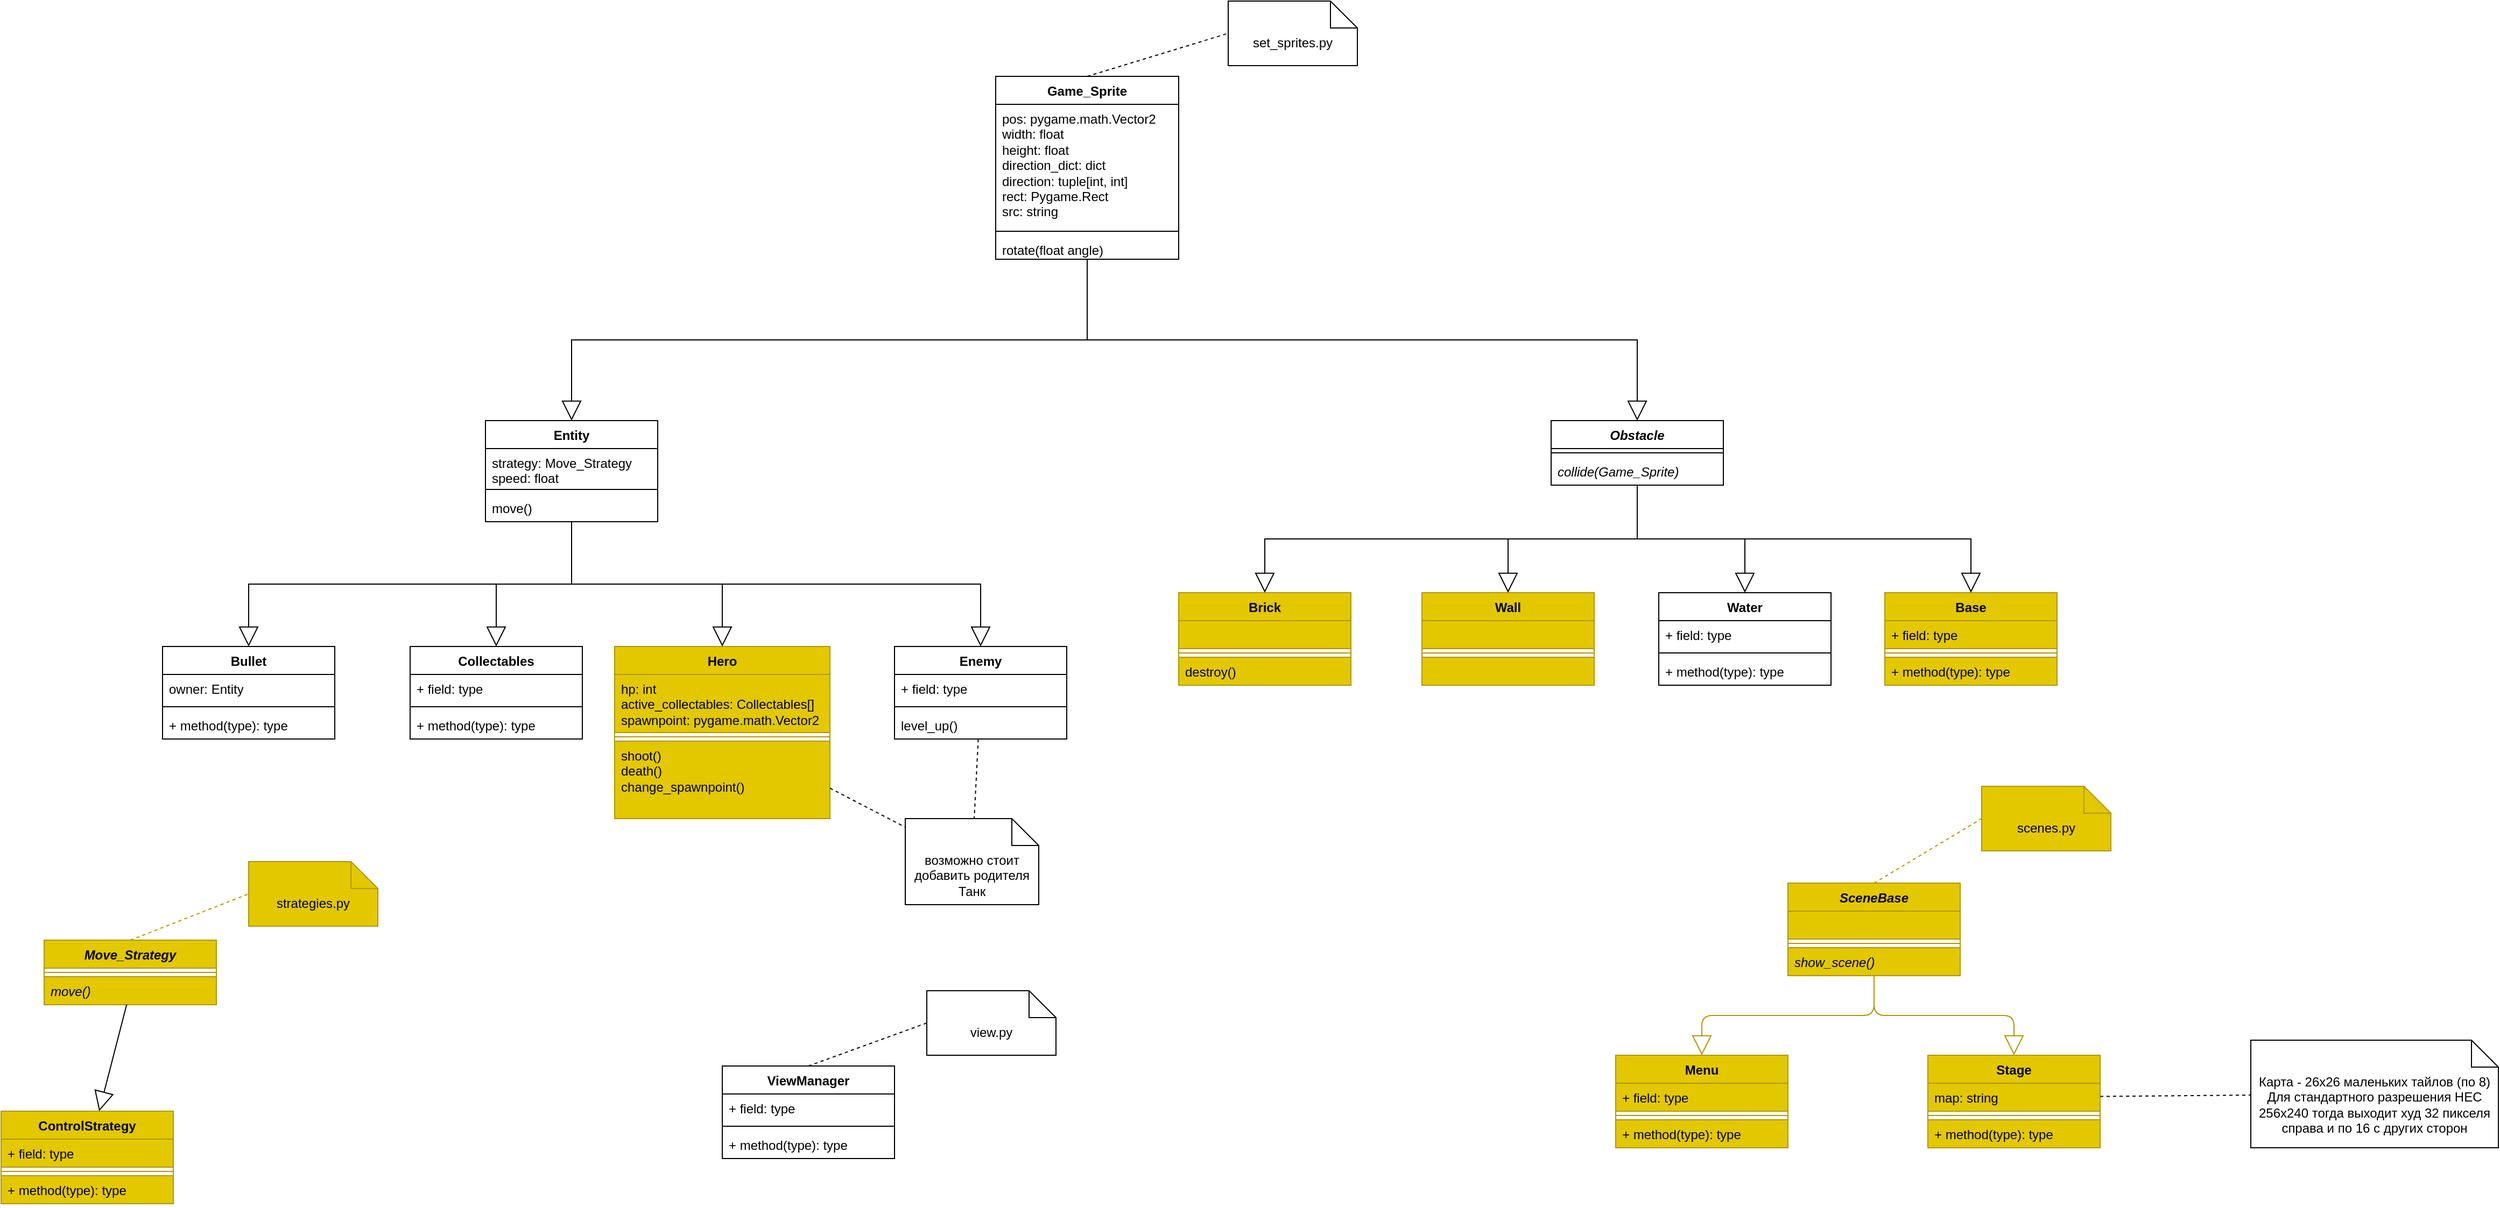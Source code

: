 <mxfile>
    <diagram name="Страница — 1" id="eL_AwrfxETXE9ANNwmeX">
        <mxGraphModel dx="1762" dy="519" grid="1" gridSize="10" guides="1" tooltips="1" connect="1" arrows="1" fold="1" page="1" pageScale="1" pageWidth="827" pageHeight="1169" math="0" shadow="0">
            <root>
                <mxCell id="0"/>
                <mxCell id="1" parent="0"/>
                <mxCell id="ZCTDzKZPOZG22ShxwnUD-1" value="Game_Sprite" style="swimlane;fontStyle=1;align=center;verticalAlign=top;childLayout=stackLayout;horizontal=1;startSize=26;horizontalStack=0;resizeParent=1;resizeParentMax=0;resizeLast=0;collapsible=1;marginBottom=0;whiteSpace=wrap;html=1;" parent="1" vertex="1">
                    <mxGeometry x="244" y="70" width="170" height="170" as="geometry"/>
                </mxCell>
                <mxCell id="ZCTDzKZPOZG22ShxwnUD-2" value="pos: pygame.math.Vector2&lt;br&gt;&lt;div&gt;width: float&lt;/div&gt;&lt;div&gt;height: float&lt;/div&gt;&lt;div&gt;direction_dict: dict&lt;br&gt;&lt;div&gt;direction: tuple[int, int]&lt;/div&gt;&lt;/div&gt;&lt;div&gt;rect: Pygame.Rect&lt;/div&gt;&lt;div&gt;src: string&lt;br&gt;&lt;/div&gt;" style="text;strokeColor=none;fillColor=none;align=left;verticalAlign=top;spacingLeft=4;spacingRight=4;overflow=hidden;rotatable=0;points=[[0,0.5],[1,0.5]];portConstraint=eastwest;whiteSpace=wrap;html=1;" parent="ZCTDzKZPOZG22ShxwnUD-1" vertex="1">
                    <mxGeometry y="26" width="170" height="114" as="geometry"/>
                </mxCell>
                <mxCell id="ZCTDzKZPOZG22ShxwnUD-3" value="" style="line;strokeWidth=1;fillColor=none;align=left;verticalAlign=middle;spacingTop=-1;spacingLeft=3;spacingRight=3;rotatable=0;labelPosition=right;points=[];portConstraint=eastwest;strokeColor=inherit;" parent="ZCTDzKZPOZG22ShxwnUD-1" vertex="1">
                    <mxGeometry y="140" width="170" height="8" as="geometry"/>
                </mxCell>
                <mxCell id="ZCTDzKZPOZG22ShxwnUD-4" value="&lt;div&gt;&lt;/div&gt;rotate(float angle)" style="text;strokeColor=none;fillColor=none;align=left;verticalAlign=top;spacingLeft=4;spacingRight=4;overflow=hidden;rotatable=0;points=[[0,0.5],[1,0.5]];portConstraint=eastwest;whiteSpace=wrap;html=1;" parent="ZCTDzKZPOZG22ShxwnUD-1" vertex="1">
                    <mxGeometry y="148" width="170" height="22" as="geometry"/>
                </mxCell>
                <mxCell id="ZCTDzKZPOZG22ShxwnUD-9" value="Hero" style="swimlane;fontStyle=1;align=center;verticalAlign=top;childLayout=stackLayout;horizontal=1;startSize=26;horizontalStack=0;resizeParent=1;resizeParentMax=0;resizeLast=0;collapsible=1;marginBottom=0;whiteSpace=wrap;html=1;fillColor=#e3c800;fontColor=#000000;strokeColor=#B09500;" parent="1" vertex="1">
                    <mxGeometry x="-110" y="600" width="200" height="160" as="geometry"/>
                </mxCell>
                <mxCell id="ZCTDzKZPOZG22ShxwnUD-10" value="hp: int&lt;div&gt;active_collectables: Collectables[]&lt;/div&gt;&lt;div&gt;spawnpoint: pygame.math.Vector2&lt;/div&gt;" style="text;strokeColor=#B09500;fillColor=#e3c800;align=left;verticalAlign=top;spacingLeft=4;spacingRight=4;overflow=hidden;rotatable=0;points=[[0,0.5],[1,0.5]];portConstraint=eastwest;whiteSpace=wrap;html=1;fontColor=#000000;" parent="ZCTDzKZPOZG22ShxwnUD-9" vertex="1">
                    <mxGeometry y="26" width="200" height="54" as="geometry"/>
                </mxCell>
                <mxCell id="ZCTDzKZPOZG22ShxwnUD-11" value="" style="line;strokeWidth=1;fillColor=#e3c800;align=left;verticalAlign=middle;spacingTop=-1;spacingLeft=3;spacingRight=3;rotatable=0;labelPosition=right;points=[];portConstraint=eastwest;strokeColor=#B09500;fontColor=#000000;" parent="ZCTDzKZPOZG22ShxwnUD-9" vertex="1">
                    <mxGeometry y="80" width="200" height="8" as="geometry"/>
                </mxCell>
                <mxCell id="ZCTDzKZPOZG22ShxwnUD-12" value="shoot()&lt;div&gt;death()&lt;br&gt;change_spawnpoint()&lt;/div&gt;" style="text;strokeColor=#B09500;fillColor=#e3c800;align=left;verticalAlign=top;spacingLeft=4;spacingRight=4;overflow=hidden;rotatable=0;points=[[0,0.5],[1,0.5]];portConstraint=eastwest;whiteSpace=wrap;html=1;fontColor=#000000;" parent="ZCTDzKZPOZG22ShxwnUD-9" vertex="1">
                    <mxGeometry y="88" width="200" height="72" as="geometry"/>
                </mxCell>
                <mxCell id="ZCTDzKZPOZG22ShxwnUD-13" value="Entity" style="swimlane;fontStyle=1;align=center;verticalAlign=top;childLayout=stackLayout;horizontal=1;startSize=26;horizontalStack=0;resizeParent=1;resizeParentMax=0;resizeLast=0;collapsible=1;marginBottom=0;whiteSpace=wrap;html=1;" parent="1" vertex="1">
                    <mxGeometry x="-230" y="390" width="160" height="94" as="geometry"/>
                </mxCell>
                <mxCell id="ZCTDzKZPOZG22ShxwnUD-14" value="strategy: Move_Strategy&lt;br&gt;&lt;div&gt;&lt;div&gt;speed: float&lt;/div&gt;&lt;/div&gt;" style="text;strokeColor=none;fillColor=none;align=left;verticalAlign=top;spacingLeft=4;spacingRight=4;overflow=hidden;rotatable=0;points=[[0,0.5],[1,0.5]];portConstraint=eastwest;whiteSpace=wrap;html=1;" parent="ZCTDzKZPOZG22ShxwnUD-13" vertex="1">
                    <mxGeometry y="26" width="160" height="34" as="geometry"/>
                </mxCell>
                <mxCell id="ZCTDzKZPOZG22ShxwnUD-15" value="" style="line;strokeWidth=1;fillColor=none;align=left;verticalAlign=middle;spacingTop=-1;spacingLeft=3;spacingRight=3;rotatable=0;labelPosition=right;points=[];portConstraint=eastwest;strokeColor=inherit;" parent="ZCTDzKZPOZG22ShxwnUD-13" vertex="1">
                    <mxGeometry y="60" width="160" height="8" as="geometry"/>
                </mxCell>
                <mxCell id="ZCTDzKZPOZG22ShxwnUD-16" value="move()" style="text;strokeColor=none;fillColor=none;align=left;verticalAlign=top;spacingLeft=4;spacingRight=4;overflow=hidden;rotatable=0;points=[[0,0.5],[1,0.5]];portConstraint=eastwest;whiteSpace=wrap;html=1;" parent="ZCTDzKZPOZG22ShxwnUD-13" vertex="1">
                    <mxGeometry y="68" width="160" height="26" as="geometry"/>
                </mxCell>
                <mxCell id="ZCTDzKZPOZG22ShxwnUD-17" value="" style="endArrow=block;endSize=16;endFill=0;html=1;rounded=0;edgeStyle=elbowEdgeStyle;elbow=vertical;" parent="1" source="ZCTDzKZPOZG22ShxwnUD-4" target="ZCTDzKZPOZG22ShxwnUD-13" edge="1">
                    <mxGeometry width="160" relative="1" as="geometry">
                        <mxPoint x="330" y="300" as="sourcePoint"/>
                        <mxPoint x="490" y="300" as="targetPoint"/>
                    </mxGeometry>
                </mxCell>
                <mxCell id="ZCTDzKZPOZG22ShxwnUD-18" value="Enemy" style="swimlane;fontStyle=1;align=center;verticalAlign=top;childLayout=stackLayout;horizontal=1;startSize=26;horizontalStack=0;resizeParent=1;resizeParentMax=0;resizeLast=0;collapsible=1;marginBottom=0;whiteSpace=wrap;html=1;swimlaneLine=1;" parent="1" vertex="1">
                    <mxGeometry x="150" y="600" width="160" height="86" as="geometry"/>
                </mxCell>
                <mxCell id="ZCTDzKZPOZG22ShxwnUD-19" value="+ field: type" style="text;strokeColor=none;fillColor=none;align=left;verticalAlign=top;spacingLeft=4;spacingRight=4;overflow=hidden;rotatable=0;points=[[0,0.5],[1,0.5]];portConstraint=eastwest;whiteSpace=wrap;html=1;" parent="ZCTDzKZPOZG22ShxwnUD-18" vertex="1">
                    <mxGeometry y="26" width="160" height="26" as="geometry"/>
                </mxCell>
                <mxCell id="ZCTDzKZPOZG22ShxwnUD-20" value="" style="line;strokeWidth=1;fillColor=none;align=left;verticalAlign=middle;spacingTop=-1;spacingLeft=3;spacingRight=3;rotatable=0;labelPosition=right;points=[];portConstraint=eastwest;strokeColor=inherit;" parent="ZCTDzKZPOZG22ShxwnUD-18" vertex="1">
                    <mxGeometry y="52" width="160" height="8" as="geometry"/>
                </mxCell>
                <mxCell id="ZCTDzKZPOZG22ShxwnUD-21" value="level_up()" style="text;strokeColor=none;fillColor=none;align=left;verticalAlign=top;spacingLeft=4;spacingRight=4;overflow=hidden;rotatable=0;points=[[0,0.5],[1,0.5]];portConstraint=eastwest;whiteSpace=wrap;html=1;" parent="ZCTDzKZPOZG22ShxwnUD-18" vertex="1">
                    <mxGeometry y="60" width="160" height="26" as="geometry"/>
                </mxCell>
                <mxCell id="ZCTDzKZPOZG22ShxwnUD-22" value="" style="endArrow=block;endSize=16;endFill=0;html=1;rounded=0;edgeStyle=elbowEdgeStyle;elbow=vertical;" parent="1" source="ZCTDzKZPOZG22ShxwnUD-16" target="ZCTDzKZPOZG22ShxwnUD-9" edge="1">
                    <mxGeometry width="160" relative="1" as="geometry">
                        <mxPoint x="330" y="370" as="sourcePoint"/>
                        <mxPoint x="490" y="370" as="targetPoint"/>
                    </mxGeometry>
                </mxCell>
                <mxCell id="ZCTDzKZPOZG22ShxwnUD-23" value="" style="endArrow=block;endSize=16;endFill=0;html=1;rounded=0;edgeStyle=elbowEdgeStyle;elbow=vertical;" parent="1" source="ZCTDzKZPOZG22ShxwnUD-16" target="ZCTDzKZPOZG22ShxwnUD-18" edge="1">
                    <mxGeometry width="160" relative="1" as="geometry">
                        <mxPoint x="330" y="370" as="sourcePoint"/>
                        <mxPoint x="490" y="370" as="targetPoint"/>
                    </mxGeometry>
                </mxCell>
                <mxCell id="ZCTDzKZPOZG22ShxwnUD-24" value="&lt;i&gt;Obstacle&lt;/i&gt;" style="swimlane;fontStyle=1;align=center;verticalAlign=top;childLayout=stackLayout;horizontal=1;startSize=26;horizontalStack=0;resizeParent=1;resizeParentMax=0;resizeLast=0;collapsible=1;marginBottom=0;whiteSpace=wrap;html=1;" parent="1" vertex="1">
                    <mxGeometry x="760" y="390" width="160" height="60" as="geometry"/>
                </mxCell>
                <mxCell id="ZCTDzKZPOZG22ShxwnUD-26" value="" style="line;strokeWidth=1;fillColor=none;align=left;verticalAlign=middle;spacingTop=-1;spacingLeft=3;spacingRight=3;rotatable=0;labelPosition=right;points=[];portConstraint=eastwest;strokeColor=inherit;" parent="ZCTDzKZPOZG22ShxwnUD-24" vertex="1">
                    <mxGeometry y="26" width="160" height="8" as="geometry"/>
                </mxCell>
                <mxCell id="ZCTDzKZPOZG22ShxwnUD-27" value="&lt;i&gt;collide(Game_Sprite)&lt;/i&gt;" style="text;strokeColor=none;fillColor=none;align=left;verticalAlign=top;spacingLeft=4;spacingRight=4;overflow=hidden;rotatable=0;points=[[0,0.5],[1,0.5]];portConstraint=eastwest;whiteSpace=wrap;html=1;" parent="ZCTDzKZPOZG22ShxwnUD-24" vertex="1">
                    <mxGeometry y="34" width="160" height="26" as="geometry"/>
                </mxCell>
                <mxCell id="ZCTDzKZPOZG22ShxwnUD-28" value="" style="endArrow=block;endSize=16;endFill=0;html=1;rounded=0;edgeStyle=elbowEdgeStyle;elbow=vertical;" parent="1" source="ZCTDzKZPOZG22ShxwnUD-4" target="ZCTDzKZPOZG22ShxwnUD-24" edge="1">
                    <mxGeometry width="160" relative="1" as="geometry">
                        <mxPoint x="330" y="370" as="sourcePoint"/>
                        <mxPoint x="830" y="420" as="targetPoint"/>
                    </mxGeometry>
                </mxCell>
                <mxCell id="ZCTDzKZPOZG22ShxwnUD-29" value="Bullet" style="swimlane;fontStyle=1;align=center;verticalAlign=top;childLayout=stackLayout;horizontal=1;startSize=26;horizontalStack=0;resizeParent=1;resizeParentMax=0;resizeLast=0;collapsible=1;marginBottom=0;whiteSpace=wrap;html=1;" parent="1" vertex="1">
                    <mxGeometry x="-530" y="600" width="160" height="86" as="geometry"/>
                </mxCell>
                <mxCell id="ZCTDzKZPOZG22ShxwnUD-30" value="owner: Entity" style="text;strokeColor=none;fillColor=none;align=left;verticalAlign=top;spacingLeft=4;spacingRight=4;overflow=hidden;rotatable=0;points=[[0,0.5],[1,0.5]];portConstraint=eastwest;whiteSpace=wrap;html=1;" parent="ZCTDzKZPOZG22ShxwnUD-29" vertex="1">
                    <mxGeometry y="26" width="160" height="26" as="geometry"/>
                </mxCell>
                <mxCell id="ZCTDzKZPOZG22ShxwnUD-31" value="" style="line;strokeWidth=1;fillColor=none;align=left;verticalAlign=middle;spacingTop=-1;spacingLeft=3;spacingRight=3;rotatable=0;labelPosition=right;points=[];portConstraint=eastwest;strokeColor=inherit;" parent="ZCTDzKZPOZG22ShxwnUD-29" vertex="1">
                    <mxGeometry y="52" width="160" height="8" as="geometry"/>
                </mxCell>
                <mxCell id="ZCTDzKZPOZG22ShxwnUD-32" value="+ method(type): type" style="text;strokeColor=none;fillColor=none;align=left;verticalAlign=top;spacingLeft=4;spacingRight=4;overflow=hidden;rotatable=0;points=[[0,0.5],[1,0.5]];portConstraint=eastwest;whiteSpace=wrap;html=1;" parent="ZCTDzKZPOZG22ShxwnUD-29" vertex="1">
                    <mxGeometry y="60" width="160" height="26" as="geometry"/>
                </mxCell>
                <mxCell id="ZCTDzKZPOZG22ShxwnUD-34" value="Brick" style="swimlane;fontStyle=1;align=center;verticalAlign=top;childLayout=stackLayout;horizontal=1;startSize=26;horizontalStack=0;resizeParent=1;resizeParentMax=0;resizeLast=0;collapsible=1;marginBottom=0;whiteSpace=wrap;html=1;fillColor=#e3c800;fontColor=#000000;strokeColor=#B09500;" parent="1" vertex="1">
                    <mxGeometry x="414" y="550" width="160" height="86" as="geometry"/>
                </mxCell>
                <mxCell id="ZCTDzKZPOZG22ShxwnUD-35" value="" style="text;strokeColor=#B09500;fillColor=#e3c800;align=left;verticalAlign=top;spacingLeft=4;spacingRight=4;overflow=hidden;rotatable=0;points=[[0,0.5],[1,0.5]];portConstraint=eastwest;whiteSpace=wrap;html=1;fontColor=#000000;" parent="ZCTDzKZPOZG22ShxwnUD-34" vertex="1">
                    <mxGeometry y="26" width="160" height="26" as="geometry"/>
                </mxCell>
                <mxCell id="ZCTDzKZPOZG22ShxwnUD-36" value="" style="line;strokeWidth=1;fillColor=#e3c800;align=left;verticalAlign=middle;spacingTop=-1;spacingLeft=3;spacingRight=3;rotatable=0;labelPosition=right;points=[];portConstraint=eastwest;strokeColor=#B09500;fontColor=#000000;" parent="ZCTDzKZPOZG22ShxwnUD-34" vertex="1">
                    <mxGeometry y="52" width="160" height="8" as="geometry"/>
                </mxCell>
                <mxCell id="ZCTDzKZPOZG22ShxwnUD-37" value="destroy()" style="text;strokeColor=#B09500;fillColor=#e3c800;align=left;verticalAlign=top;spacingLeft=4;spacingRight=4;overflow=hidden;rotatable=0;points=[[0,0.5],[1,0.5]];portConstraint=eastwest;whiteSpace=wrap;html=1;fontColor=#000000;" parent="ZCTDzKZPOZG22ShxwnUD-34" vertex="1">
                    <mxGeometry y="60" width="160" height="26" as="geometry"/>
                </mxCell>
                <mxCell id="ZCTDzKZPOZG22ShxwnUD-38" value="Wall" style="swimlane;fontStyle=1;align=center;verticalAlign=top;childLayout=stackLayout;horizontal=1;startSize=26;horizontalStack=0;resizeParent=1;resizeParentMax=0;resizeLast=0;collapsible=1;marginBottom=0;whiteSpace=wrap;html=1;fillColor=#e3c800;fontColor=#000000;strokeColor=#B09500;" parent="1" vertex="1">
                    <mxGeometry x="640" y="550" width="160" height="86" as="geometry"/>
                </mxCell>
                <mxCell id="ZCTDzKZPOZG22ShxwnUD-39" value="" style="text;strokeColor=#B09500;fillColor=#e3c800;align=left;verticalAlign=top;spacingLeft=4;spacingRight=4;overflow=hidden;rotatable=0;points=[[0,0.5],[1,0.5]];portConstraint=eastwest;whiteSpace=wrap;html=1;fontColor=#000000;" parent="ZCTDzKZPOZG22ShxwnUD-38" vertex="1">
                    <mxGeometry y="26" width="160" height="26" as="geometry"/>
                </mxCell>
                <mxCell id="ZCTDzKZPOZG22ShxwnUD-40" value="" style="line;strokeWidth=1;fillColor=#e3c800;align=left;verticalAlign=middle;spacingTop=-1;spacingLeft=3;spacingRight=3;rotatable=0;labelPosition=right;points=[];portConstraint=eastwest;strokeColor=#B09500;fontColor=#000000;" parent="ZCTDzKZPOZG22ShxwnUD-38" vertex="1">
                    <mxGeometry y="52" width="160" height="8" as="geometry"/>
                </mxCell>
                <mxCell id="ZCTDzKZPOZG22ShxwnUD-41" value="" style="text;strokeColor=#B09500;fillColor=#e3c800;align=left;verticalAlign=top;spacingLeft=4;spacingRight=4;overflow=hidden;rotatable=0;points=[[0,0.5],[1,0.5]];portConstraint=eastwest;whiteSpace=wrap;html=1;fontColor=#000000;" parent="ZCTDzKZPOZG22ShxwnUD-38" vertex="1">
                    <mxGeometry y="60" width="160" height="26" as="geometry"/>
                </mxCell>
                <mxCell id="ZCTDzKZPOZG22ShxwnUD-42" value="Water" style="swimlane;fontStyle=1;align=center;verticalAlign=top;childLayout=stackLayout;horizontal=1;startSize=26;horizontalStack=0;resizeParent=1;resizeParentMax=0;resizeLast=0;collapsible=1;marginBottom=0;whiteSpace=wrap;html=1;" parent="1" vertex="1">
                    <mxGeometry x="860" y="550" width="160" height="86" as="geometry"/>
                </mxCell>
                <mxCell id="ZCTDzKZPOZG22ShxwnUD-43" value="+ field: type" style="text;strokeColor=none;fillColor=none;align=left;verticalAlign=top;spacingLeft=4;spacingRight=4;overflow=hidden;rotatable=0;points=[[0,0.5],[1,0.5]];portConstraint=eastwest;whiteSpace=wrap;html=1;" parent="ZCTDzKZPOZG22ShxwnUD-42" vertex="1">
                    <mxGeometry y="26" width="160" height="26" as="geometry"/>
                </mxCell>
                <mxCell id="ZCTDzKZPOZG22ShxwnUD-44" value="" style="line;strokeWidth=1;fillColor=none;align=left;verticalAlign=middle;spacingTop=-1;spacingLeft=3;spacingRight=3;rotatable=0;labelPosition=right;points=[];portConstraint=eastwest;strokeColor=inherit;" parent="ZCTDzKZPOZG22ShxwnUD-42" vertex="1">
                    <mxGeometry y="52" width="160" height="8" as="geometry"/>
                </mxCell>
                <mxCell id="ZCTDzKZPOZG22ShxwnUD-45" value="+ method(type): type" style="text;strokeColor=none;fillColor=none;align=left;verticalAlign=top;spacingLeft=4;spacingRight=4;overflow=hidden;rotatable=0;points=[[0,0.5],[1,0.5]];portConstraint=eastwest;whiteSpace=wrap;html=1;" parent="ZCTDzKZPOZG22ShxwnUD-42" vertex="1">
                    <mxGeometry y="60" width="160" height="26" as="geometry"/>
                </mxCell>
                <mxCell id="ZCTDzKZPOZG22ShxwnUD-46" value="Base" style="swimlane;fontStyle=1;align=center;verticalAlign=top;childLayout=stackLayout;horizontal=1;startSize=26;horizontalStack=0;resizeParent=1;resizeParentMax=0;resizeLast=0;collapsible=1;marginBottom=0;whiteSpace=wrap;html=1;fillColor=#e3c800;fontColor=#000000;strokeColor=#B09500;" parent="1" vertex="1">
                    <mxGeometry x="1070" y="550" width="160" height="86" as="geometry"/>
                </mxCell>
                <mxCell id="ZCTDzKZPOZG22ShxwnUD-47" value="+ field: type" style="text;strokeColor=#B09500;fillColor=#e3c800;align=left;verticalAlign=top;spacingLeft=4;spacingRight=4;overflow=hidden;rotatable=0;points=[[0,0.5],[1,0.5]];portConstraint=eastwest;whiteSpace=wrap;html=1;fontColor=#000000;" parent="ZCTDzKZPOZG22ShxwnUD-46" vertex="1">
                    <mxGeometry y="26" width="160" height="26" as="geometry"/>
                </mxCell>
                <mxCell id="ZCTDzKZPOZG22ShxwnUD-48" value="" style="line;strokeWidth=1;fillColor=#e3c800;align=left;verticalAlign=middle;spacingTop=-1;spacingLeft=3;spacingRight=3;rotatable=0;labelPosition=right;points=[];portConstraint=eastwest;strokeColor=#B09500;fontColor=#000000;" parent="ZCTDzKZPOZG22ShxwnUD-46" vertex="1">
                    <mxGeometry y="52" width="160" height="8" as="geometry"/>
                </mxCell>
                <mxCell id="ZCTDzKZPOZG22ShxwnUD-49" value="+ method(type): type" style="text;strokeColor=#B09500;fillColor=#e3c800;align=left;verticalAlign=top;spacingLeft=4;spacingRight=4;overflow=hidden;rotatable=0;points=[[0,0.5],[1,0.5]];portConstraint=eastwest;whiteSpace=wrap;html=1;fontColor=#000000;" parent="ZCTDzKZPOZG22ShxwnUD-46" vertex="1">
                    <mxGeometry y="60" width="160" height="26" as="geometry"/>
                </mxCell>
                <mxCell id="ZCTDzKZPOZG22ShxwnUD-50" value="" style="endArrow=block;endSize=16;endFill=0;html=1;rounded=0;edgeStyle=elbowEdgeStyle;elbow=vertical;" parent="1" source="ZCTDzKZPOZG22ShxwnUD-27" target="ZCTDzKZPOZG22ShxwnUD-38" edge="1">
                    <mxGeometry width="160" relative="1" as="geometry">
                        <mxPoint x="690" y="440" as="sourcePoint"/>
                        <mxPoint x="850" y="440" as="targetPoint"/>
                    </mxGeometry>
                </mxCell>
                <mxCell id="ZCTDzKZPOZG22ShxwnUD-51" value="" style="endArrow=block;endSize=16;endFill=0;html=1;rounded=0;entryX=0.5;entryY=0;entryDx=0;entryDy=0;edgeStyle=elbowEdgeStyle;elbow=vertical;" parent="1" source="ZCTDzKZPOZG22ShxwnUD-27" target="ZCTDzKZPOZG22ShxwnUD-34" edge="1">
                    <mxGeometry width="160" relative="1" as="geometry">
                        <mxPoint x="690" y="440" as="sourcePoint"/>
                        <mxPoint x="850" y="440" as="targetPoint"/>
                    </mxGeometry>
                </mxCell>
                <mxCell id="ZCTDzKZPOZG22ShxwnUD-52" value="" style="endArrow=block;endSize=16;endFill=0;html=1;rounded=0;edgeStyle=elbowEdgeStyle;elbow=vertical;" parent="1" source="ZCTDzKZPOZG22ShxwnUD-27" target="ZCTDzKZPOZG22ShxwnUD-42" edge="1">
                    <mxGeometry width="160" relative="1" as="geometry">
                        <mxPoint x="690" y="440" as="sourcePoint"/>
                        <mxPoint x="850" y="440" as="targetPoint"/>
                    </mxGeometry>
                </mxCell>
                <mxCell id="ZCTDzKZPOZG22ShxwnUD-53" value="" style="endArrow=block;endSize=16;endFill=0;html=1;rounded=0;edgeStyle=elbowEdgeStyle;elbow=vertical;" parent="1" source="ZCTDzKZPOZG22ShxwnUD-27" target="ZCTDzKZPOZG22ShxwnUD-46" edge="1">
                    <mxGeometry width="160" relative="1" as="geometry">
                        <mxPoint x="690" y="440" as="sourcePoint"/>
                        <mxPoint x="850" y="440" as="targetPoint"/>
                    </mxGeometry>
                </mxCell>
                <mxCell id="ZCTDzKZPOZG22ShxwnUD-54" value="Collectables" style="swimlane;fontStyle=1;align=center;verticalAlign=top;childLayout=stackLayout;horizontal=1;startSize=26;horizontalStack=0;resizeParent=1;resizeParentMax=0;resizeLast=0;collapsible=1;marginBottom=0;whiteSpace=wrap;html=1;" parent="1" vertex="1">
                    <mxGeometry x="-300" y="600" width="160" height="86" as="geometry"/>
                </mxCell>
                <mxCell id="ZCTDzKZPOZG22ShxwnUD-55" value="+ field: type" style="text;strokeColor=none;fillColor=none;align=left;verticalAlign=top;spacingLeft=4;spacingRight=4;overflow=hidden;rotatable=0;points=[[0,0.5],[1,0.5]];portConstraint=eastwest;whiteSpace=wrap;html=1;" parent="ZCTDzKZPOZG22ShxwnUD-54" vertex="1">
                    <mxGeometry y="26" width="160" height="26" as="geometry"/>
                </mxCell>
                <mxCell id="ZCTDzKZPOZG22ShxwnUD-56" value="" style="line;strokeWidth=1;fillColor=none;align=left;verticalAlign=middle;spacingTop=-1;spacingLeft=3;spacingRight=3;rotatable=0;labelPosition=right;points=[];portConstraint=eastwest;strokeColor=inherit;" parent="ZCTDzKZPOZG22ShxwnUD-54" vertex="1">
                    <mxGeometry y="52" width="160" height="8" as="geometry"/>
                </mxCell>
                <mxCell id="ZCTDzKZPOZG22ShxwnUD-57" value="+ method(type): type" style="text;strokeColor=none;fillColor=none;align=left;verticalAlign=top;spacingLeft=4;spacingRight=4;overflow=hidden;rotatable=0;points=[[0,0.5],[1,0.5]];portConstraint=eastwest;whiteSpace=wrap;html=1;" parent="ZCTDzKZPOZG22ShxwnUD-54" vertex="1">
                    <mxGeometry y="60" width="160" height="26" as="geometry"/>
                </mxCell>
                <mxCell id="ZCTDzKZPOZG22ShxwnUD-58" value="" style="endArrow=block;endSize=16;endFill=0;html=1;rounded=0;entryX=0.5;entryY=0;entryDx=0;entryDy=0;edgeStyle=elbowEdgeStyle;elbow=vertical;" parent="1" source="ZCTDzKZPOZG22ShxwnUD-16" target="ZCTDzKZPOZG22ShxwnUD-54" edge="1">
                    <mxGeometry width="160" relative="1" as="geometry">
                        <mxPoint x="-60" y="410" as="sourcePoint"/>
                        <mxPoint x="100" y="410" as="targetPoint"/>
                    </mxGeometry>
                </mxCell>
                <mxCell id="ZCTDzKZPOZG22ShxwnUD-59" value="" style="endArrow=block;endSize=16;endFill=0;html=1;rounded=0;entryX=0.5;entryY=0;entryDx=0;entryDy=0;edgeStyle=elbowEdgeStyle;elbow=vertical;" parent="1" source="ZCTDzKZPOZG22ShxwnUD-16" target="ZCTDzKZPOZG22ShxwnUD-29" edge="1">
                    <mxGeometry width="160" relative="1" as="geometry">
                        <mxPoint x="-60" y="410" as="sourcePoint"/>
                        <mxPoint x="100" y="410" as="targetPoint"/>
                    </mxGeometry>
                </mxCell>
                <mxCell id="ZCTDzKZPOZG22ShxwnUD-61" value="ViewManager" style="swimlane;fontStyle=1;align=center;verticalAlign=top;childLayout=stackLayout;horizontal=1;startSize=26;horizontalStack=0;resizeParent=1;resizeParentMax=0;resizeLast=0;collapsible=1;marginBottom=0;whiteSpace=wrap;html=1;" parent="1" vertex="1">
                    <mxGeometry x="-10" y="990" width="160" height="86" as="geometry"/>
                </mxCell>
                <mxCell id="ZCTDzKZPOZG22ShxwnUD-62" value="+ field: type" style="text;strokeColor=none;fillColor=none;align=left;verticalAlign=top;spacingLeft=4;spacingRight=4;overflow=hidden;rotatable=0;points=[[0,0.5],[1,0.5]];portConstraint=eastwest;whiteSpace=wrap;html=1;" parent="ZCTDzKZPOZG22ShxwnUD-61" vertex="1">
                    <mxGeometry y="26" width="160" height="26" as="geometry"/>
                </mxCell>
                <mxCell id="ZCTDzKZPOZG22ShxwnUD-63" value="" style="line;strokeWidth=1;fillColor=none;align=left;verticalAlign=middle;spacingTop=-1;spacingLeft=3;spacingRight=3;rotatable=0;labelPosition=right;points=[];portConstraint=eastwest;strokeColor=inherit;" parent="ZCTDzKZPOZG22ShxwnUD-61" vertex="1">
                    <mxGeometry y="52" width="160" height="8" as="geometry"/>
                </mxCell>
                <mxCell id="ZCTDzKZPOZG22ShxwnUD-64" value="+ method(type): type" style="text;strokeColor=none;fillColor=none;align=left;verticalAlign=top;spacingLeft=4;spacingRight=4;overflow=hidden;rotatable=0;points=[[0,0.5],[1,0.5]];portConstraint=eastwest;whiteSpace=wrap;html=1;" parent="ZCTDzKZPOZG22ShxwnUD-61" vertex="1">
                    <mxGeometry y="60" width="160" height="26" as="geometry"/>
                </mxCell>
                <mxCell id="ZCTDzKZPOZG22ShxwnUD-66" value="set_sprites.py" style="shape=note2;boundedLbl=1;whiteSpace=wrap;html=1;size=25;verticalAlign=top;align=center;" parent="1" vertex="1">
                    <mxGeometry x="460" width="120" height="60" as="geometry"/>
                </mxCell>
                <mxCell id="ZCTDzKZPOZG22ShxwnUD-67" value="Menu" style="swimlane;fontStyle=1;align=center;verticalAlign=top;childLayout=stackLayout;horizontal=1;startSize=26;horizontalStack=0;resizeParent=1;resizeParentMax=0;resizeLast=0;collapsible=1;marginBottom=0;whiteSpace=wrap;html=1;fillColor=#e3c800;fontColor=#000000;strokeColor=#B09500;" parent="1" vertex="1">
                    <mxGeometry x="820" y="980" width="160" height="86" as="geometry"/>
                </mxCell>
                <mxCell id="ZCTDzKZPOZG22ShxwnUD-68" value="+ field: type" style="text;strokeColor=#B09500;fillColor=#e3c800;align=left;verticalAlign=top;spacingLeft=4;spacingRight=4;overflow=hidden;rotatable=0;points=[[0,0.5],[1,0.5]];portConstraint=eastwest;whiteSpace=wrap;html=1;fontColor=#000000;" parent="ZCTDzKZPOZG22ShxwnUD-67" vertex="1">
                    <mxGeometry y="26" width="160" height="26" as="geometry"/>
                </mxCell>
                <mxCell id="ZCTDzKZPOZG22ShxwnUD-69" value="" style="line;strokeWidth=1;fillColor=#e3c800;align=left;verticalAlign=middle;spacingTop=-1;spacingLeft=3;spacingRight=3;rotatable=0;labelPosition=right;points=[];portConstraint=eastwest;strokeColor=#B09500;fontColor=#000000;" parent="ZCTDzKZPOZG22ShxwnUD-67" vertex="1">
                    <mxGeometry y="52" width="160" height="8" as="geometry"/>
                </mxCell>
                <mxCell id="ZCTDzKZPOZG22ShxwnUD-70" value="+ method(type): type" style="text;strokeColor=#B09500;fillColor=#e3c800;align=left;verticalAlign=top;spacingLeft=4;spacingRight=4;overflow=hidden;rotatable=0;points=[[0,0.5],[1,0.5]];portConstraint=eastwest;whiteSpace=wrap;html=1;fontColor=#000000;" parent="ZCTDzKZPOZG22ShxwnUD-67" vertex="1">
                    <mxGeometry y="60" width="160" height="26" as="geometry"/>
                </mxCell>
                <mxCell id="ZCTDzKZPOZG22ShxwnUD-71" value="scenes.py" style="shape=note2;boundedLbl=1;whiteSpace=wrap;html=1;size=25;verticalAlign=top;align=center;fillColor=#e3c800;fontColor=#000000;strokeColor=#B09500;" parent="1" vertex="1">
                    <mxGeometry x="1160" y="730" width="120" height="60" as="geometry"/>
                </mxCell>
                <mxCell id="ZCTDzKZPOZG22ShxwnUD-72" value="view.py" style="shape=note2;boundedLbl=1;whiteSpace=wrap;html=1;size=25;verticalAlign=top;align=center;" parent="1" vertex="1">
                    <mxGeometry x="180" y="920" width="120" height="60" as="geometry"/>
                </mxCell>
                <mxCell id="ZCTDzKZPOZG22ShxwnUD-73" value="strategies.py" style="shape=note2;boundedLbl=1;whiteSpace=wrap;html=1;size=25;verticalAlign=top;align=center;fillColor=#e3c800;fontColor=#000000;strokeColor=#B09500;" parent="1" vertex="1">
                    <mxGeometry x="-450" y="800" width="120" height="60" as="geometry"/>
                </mxCell>
                <mxCell id="ZCTDzKZPOZG22ShxwnUD-78" value="&lt;i&gt;Move_Strategy&lt;/i&gt;" style="swimlane;fontStyle=1;align=center;verticalAlign=top;childLayout=stackLayout;horizontal=1;startSize=26;horizontalStack=0;resizeParent=1;resizeParentMax=0;resizeLast=0;collapsible=1;marginBottom=0;whiteSpace=wrap;html=1;fillColor=#e3c800;fontColor=#000000;strokeColor=#B09500;" parent="1" vertex="1">
                    <mxGeometry x="-640" y="873" width="160" height="60" as="geometry"/>
                </mxCell>
                <mxCell id="ZCTDzKZPOZG22ShxwnUD-80" value="" style="line;strokeWidth=1;fillColor=#e3c800;align=left;verticalAlign=middle;spacingTop=-1;spacingLeft=3;spacingRight=3;rotatable=0;labelPosition=right;points=[];portConstraint=eastwest;strokeColor=#B09500;fontColor=#000000;" parent="ZCTDzKZPOZG22ShxwnUD-78" vertex="1">
                    <mxGeometry y="26" width="160" height="8" as="geometry"/>
                </mxCell>
                <mxCell id="ZCTDzKZPOZG22ShxwnUD-81" value="&lt;i&gt;move()&lt;/i&gt;" style="text;strokeColor=#B09500;fillColor=#e3c800;align=left;verticalAlign=top;spacingLeft=4;spacingRight=4;overflow=hidden;rotatable=0;points=[[0,0.5],[1,0.5]];portConstraint=eastwest;whiteSpace=wrap;html=1;fontColor=#000000;" parent="ZCTDzKZPOZG22ShxwnUD-78" vertex="1">
                    <mxGeometry y="34" width="160" height="26" as="geometry"/>
                </mxCell>
                <mxCell id="-n0B8oos-xR3CxmiQHSn-1" value="" style="endArrow=none;dashed=1;html=1;rounded=0;exitX=0.5;exitY=0;exitDx=0;exitDy=0;entryX=0;entryY=0.5;entryDx=0;entryDy=0;entryPerimeter=0;fillColor=#e3c800;strokeColor=#B09500;" parent="1" source="ZCTDzKZPOZG22ShxwnUD-78" target="ZCTDzKZPOZG22ShxwnUD-73" edge="1">
                    <mxGeometry width="50" height="50" relative="1" as="geometry">
                        <mxPoint x="-220" y="910" as="sourcePoint"/>
                        <mxPoint x="-170" y="860" as="targetPoint"/>
                    </mxGeometry>
                </mxCell>
                <mxCell id="-n0B8oos-xR3CxmiQHSn-3" value="" style="endArrow=none;dashed=1;html=1;rounded=0;entryX=0;entryY=0.5;entryDx=0;entryDy=0;entryPerimeter=0;exitX=0.5;exitY=0;exitDx=0;exitDy=0;" parent="1" source="ZCTDzKZPOZG22ShxwnUD-61" target="ZCTDzKZPOZG22ShxwnUD-72" edge="1">
                    <mxGeometry width="50" height="50" relative="1" as="geometry">
                        <mxPoint x="-240" y="1040" as="sourcePoint"/>
                        <mxPoint x="-190" y="990" as="targetPoint"/>
                    </mxGeometry>
                </mxCell>
                <mxCell id="-n0B8oos-xR3CxmiQHSn-4" value="" style="endArrow=none;dashed=1;html=1;rounded=0;exitX=0.5;exitY=0;exitDx=0;exitDy=0;entryX=0;entryY=0.5;entryDx=0;entryDy=0;entryPerimeter=0;fillColor=#e3c800;strokeColor=#B09500;" parent="1" source="4" target="ZCTDzKZPOZG22ShxwnUD-71" edge="1">
                    <mxGeometry width="50" height="50" relative="1" as="geometry">
                        <mxPoint x="910" y="770" as="sourcePoint"/>
                        <mxPoint x="960" y="720" as="targetPoint"/>
                    </mxGeometry>
                </mxCell>
                <mxCell id="-n0B8oos-xR3CxmiQHSn-5" value="" style="endArrow=none;dashed=1;html=1;rounded=0;entryX=0;entryY=0.5;entryDx=0;entryDy=0;entryPerimeter=0;exitX=0.5;exitY=0;exitDx=0;exitDy=0;" parent="1" source="ZCTDzKZPOZG22ShxwnUD-1" target="ZCTDzKZPOZG22ShxwnUD-66" edge="1">
                    <mxGeometry width="50" height="50" relative="1" as="geometry">
                        <mxPoint x="500" y="160" as="sourcePoint"/>
                        <mxPoint x="550" y="110" as="targetPoint"/>
                    </mxGeometry>
                </mxCell>
                <mxCell id="4" value="SceneBase" style="swimlane;fontStyle=3;align=center;verticalAlign=top;childLayout=stackLayout;horizontal=1;startSize=26;horizontalStack=0;resizeParent=1;resizeParentMax=0;resizeLast=0;collapsible=1;marginBottom=0;fillColor=#e3c800;fontColor=#000000;strokeColor=#B09500;" parent="1" vertex="1">
                    <mxGeometry x="980" y="820" width="160" height="86" as="geometry"/>
                </mxCell>
                <mxCell id="5" value="" style="text;strokeColor=#B09500;fillColor=#e3c800;align=left;verticalAlign=top;spacingLeft=4;spacingRight=4;overflow=hidden;rotatable=0;points=[[0,0.5],[1,0.5]];portConstraint=eastwest;fontColor=#000000;" parent="4" vertex="1">
                    <mxGeometry y="26" width="160" height="26" as="geometry"/>
                </mxCell>
                <mxCell id="6" value="" style="line;strokeWidth=1;fillColor=#e3c800;align=left;verticalAlign=middle;spacingTop=-1;spacingLeft=3;spacingRight=3;rotatable=0;labelPosition=right;points=[];portConstraint=eastwest;strokeColor=#B09500;fontColor=#000000;" parent="4" vertex="1">
                    <mxGeometry y="52" width="160" height="8" as="geometry"/>
                </mxCell>
                <mxCell id="7" value="show_scene()" style="text;strokeColor=#B09500;fillColor=#e3c800;align=left;verticalAlign=top;spacingLeft=4;spacingRight=4;overflow=hidden;rotatable=0;points=[[0,0.5],[1,0.5]];portConstraint=eastwest;fontColor=#000000;fontStyle=2" parent="4" vertex="1">
                    <mxGeometry y="60" width="160" height="26" as="geometry"/>
                </mxCell>
                <mxCell id="8" value="Stage" style="swimlane;fontStyle=1;align=center;verticalAlign=top;childLayout=stackLayout;horizontal=1;startSize=26;horizontalStack=0;resizeParent=1;resizeParentMax=0;resizeLast=0;collapsible=1;marginBottom=0;fillColor=#e3c800;fontColor=#000000;strokeColor=#B09500;" parent="1" vertex="1">
                    <mxGeometry x="1110" y="980" width="160" height="86" as="geometry"/>
                </mxCell>
                <mxCell id="9" value="map: string" style="text;strokeColor=#B09500;fillColor=#e3c800;align=left;verticalAlign=top;spacingLeft=4;spacingRight=4;overflow=hidden;rotatable=0;points=[[0,0.5],[1,0.5]];portConstraint=eastwest;fontColor=#000000;" parent="8" vertex="1">
                    <mxGeometry y="26" width="160" height="26" as="geometry"/>
                </mxCell>
                <mxCell id="10" value="" style="line;strokeWidth=1;fillColor=#e3c800;align=left;verticalAlign=middle;spacingTop=-1;spacingLeft=3;spacingRight=3;rotatable=0;labelPosition=right;points=[];portConstraint=eastwest;strokeColor=#B09500;fontColor=#000000;" parent="8" vertex="1">
                    <mxGeometry y="52" width="160" height="8" as="geometry"/>
                </mxCell>
                <mxCell id="11" value="+ method(type): type" style="text;strokeColor=#B09500;fillColor=#e3c800;align=left;verticalAlign=top;spacingLeft=4;spacingRight=4;overflow=hidden;rotatable=0;points=[[0,0.5],[1,0.5]];portConstraint=eastwest;fontColor=#000000;" parent="8" vertex="1">
                    <mxGeometry y="60" width="160" height="26" as="geometry"/>
                </mxCell>
                <mxCell id="12" value="" style="endArrow=block;endSize=16;endFill=0;html=1;edgeStyle=elbowEdgeStyle;elbow=vertical;fillColor=#e3c800;strokeColor=#B09500;" parent="1" source="7" target="8" edge="1">
                    <mxGeometry width="160" relative="1" as="geometry">
                        <mxPoint x="1080" y="750" as="sourcePoint"/>
                        <mxPoint x="1240" y="750" as="targetPoint"/>
                    </mxGeometry>
                </mxCell>
                <mxCell id="13" value="" style="endArrow=block;endSize=16;endFill=0;html=1;edgeStyle=elbowEdgeStyle;elbow=vertical;fillColor=#e3c800;strokeColor=#B09500;" parent="1" source="7" target="ZCTDzKZPOZG22ShxwnUD-67" edge="1">
                    <mxGeometry width="160" relative="1" as="geometry">
                        <mxPoint x="1080" y="750" as="sourcePoint"/>
                        <mxPoint x="1240" y="750" as="targetPoint"/>
                    </mxGeometry>
                </mxCell>
                <mxCell id="14" value="ControlStrategy" style="swimlane;fontStyle=1;align=center;verticalAlign=top;childLayout=stackLayout;horizontal=1;startSize=26;horizontalStack=0;resizeParent=1;resizeParentMax=0;resizeLast=0;collapsible=1;marginBottom=0;fillColor=#e3c800;fontColor=#000000;strokeColor=#B09500;" parent="1" vertex="1">
                    <mxGeometry x="-680" y="1032" width="160" height="86" as="geometry"/>
                </mxCell>
                <mxCell id="15" value="+ field: type" style="text;strokeColor=#B09500;fillColor=#e3c800;align=left;verticalAlign=top;spacingLeft=4;spacingRight=4;overflow=hidden;rotatable=0;points=[[0,0.5],[1,0.5]];portConstraint=eastwest;fontColor=#000000;" parent="14" vertex="1">
                    <mxGeometry y="26" width="160" height="26" as="geometry"/>
                </mxCell>
                <mxCell id="16" value="" style="line;strokeWidth=1;fillColor=#e3c800;align=left;verticalAlign=middle;spacingTop=-1;spacingLeft=3;spacingRight=3;rotatable=0;labelPosition=right;points=[];portConstraint=eastwest;strokeColor=#B09500;fontColor=#000000;" parent="14" vertex="1">
                    <mxGeometry y="52" width="160" height="8" as="geometry"/>
                </mxCell>
                <mxCell id="17" value="+ method(type): type" style="text;strokeColor=#B09500;fillColor=#e3c800;align=left;verticalAlign=top;spacingLeft=4;spacingRight=4;overflow=hidden;rotatable=0;points=[[0,0.5],[1,0.5]];portConstraint=eastwest;fontColor=#000000;" parent="14" vertex="1">
                    <mxGeometry y="60" width="160" height="26" as="geometry"/>
                </mxCell>
                <mxCell id="18" value="" style="endArrow=block;endSize=16;endFill=0;html=1;elbow=vertical;" parent="1" source="ZCTDzKZPOZG22ShxwnUD-81" target="14" edge="1">
                    <mxGeometry width="160" relative="1" as="geometry">
                        <mxPoint x="-520" y="810" as="sourcePoint"/>
                        <mxPoint x="-360" y="810" as="targetPoint"/>
                    </mxGeometry>
                </mxCell>
                <mxCell id="23" value="возможно стоит добавить родителя Танк" style="shape=note2;boundedLbl=1;whiteSpace=wrap;html=1;size=25;verticalAlign=top;align=center;" parent="1" vertex="1">
                    <mxGeometry x="160" y="760" width="124" height="80" as="geometry"/>
                </mxCell>
                <mxCell id="25" value="" style="endArrow=none;dashed=1;html=1;elbow=vertical;" parent="1" source="ZCTDzKZPOZG22ShxwnUD-9" target="23" edge="1">
                    <mxGeometry width="50" height="50" relative="1" as="geometry">
                        <mxPoint x="20" y="560" as="sourcePoint"/>
                        <mxPoint x="70" y="510" as="targetPoint"/>
                    </mxGeometry>
                </mxCell>
                <mxCell id="26" value="" style="endArrow=none;dashed=1;html=1;elbow=vertical;" parent="1" source="ZCTDzKZPOZG22ShxwnUD-18" target="23" edge="1">
                    <mxGeometry width="50" height="50" relative="1" as="geometry">
                        <mxPoint x="30" y="690" as="sourcePoint"/>
                        <mxPoint x="80" y="640" as="targetPoint"/>
                    </mxGeometry>
                </mxCell>
                <mxCell id="27" value="Карта - 26х26 маленьких тайлов (по 8)&lt;br&gt;Для стандартного разрешения НЕС 256х240 тогда выходит худ 32 пикселя справа и по 16 с других сторон&lt;br&gt;" style="shape=note2;boundedLbl=1;whiteSpace=wrap;html=1;size=25;verticalAlign=top;align=center;" vertex="1" parent="1">
                    <mxGeometry x="1410" y="966" width="230" height="100" as="geometry"/>
                </mxCell>
                <mxCell id="36" value="" style="endArrow=none;dashed=1;html=1;elbow=vertical;" edge="1" parent="1" source="9" target="27">
                    <mxGeometry width="50" height="50" relative="1" as="geometry">
                        <mxPoint x="1380" y="1010" as="sourcePoint"/>
                        <mxPoint x="1430" y="960" as="targetPoint"/>
                    </mxGeometry>
                </mxCell>
            </root>
        </mxGraphModel>
    </diagram>
</mxfile>